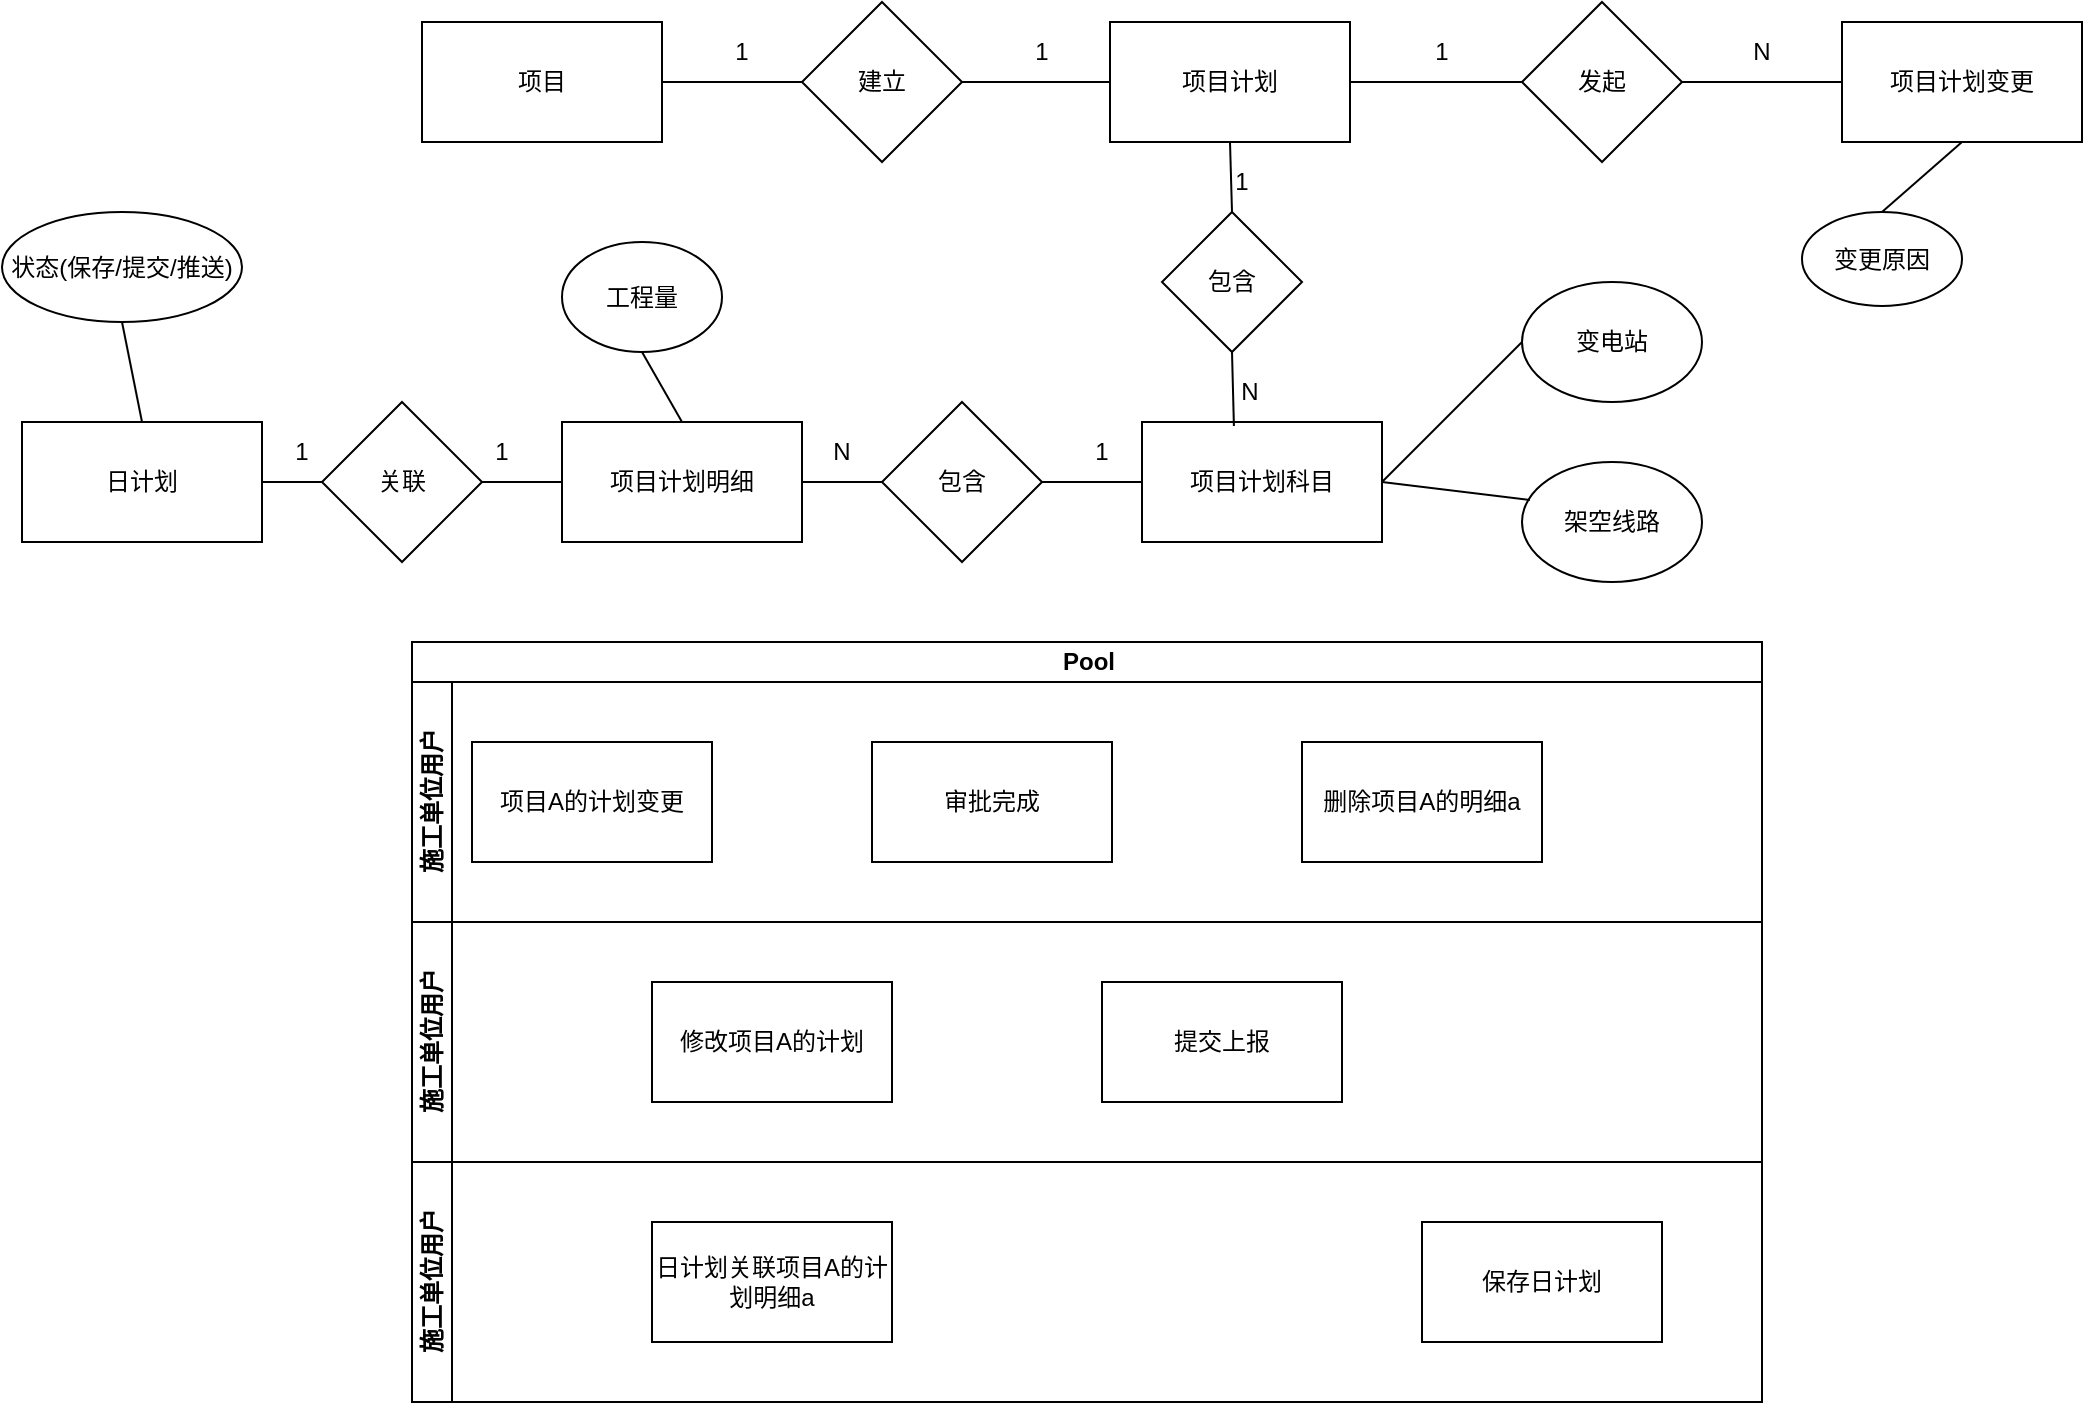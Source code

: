 <mxfile version="20.6.2" type="github">
  <diagram id="abNzKJLqWQID4t4JEP3C" name="第 1 页">
    <mxGraphModel dx="2249" dy="786" grid="1" gridSize="10" guides="1" tooltips="1" connect="1" arrows="1" fold="1" page="1" pageScale="1" pageWidth="827" pageHeight="1169" math="0" shadow="0">
      <root>
        <mxCell id="0" />
        <mxCell id="1" parent="0" />
        <mxCell id="cqH3TrxhOupi_7AMvYz1-10" value="日计划" style="rounded=0;whiteSpace=wrap;html=1;" vertex="1" parent="1">
          <mxGeometry x="-230" y="250" width="120" height="60" as="geometry" />
        </mxCell>
        <mxCell id="cqH3TrxhOupi_7AMvYz1-11" value="项目计划" style="rounded=0;whiteSpace=wrap;html=1;" vertex="1" parent="1">
          <mxGeometry x="314" y="50" width="120" height="60" as="geometry" />
        </mxCell>
        <mxCell id="cqH3TrxhOupi_7AMvYz1-12" value="项目计划变更" style="rounded=0;whiteSpace=wrap;html=1;" vertex="1" parent="1">
          <mxGeometry x="680" y="50" width="120" height="60" as="geometry" />
        </mxCell>
        <mxCell id="cqH3TrxhOupi_7AMvYz1-13" value="项目计划明细" style="rounded=0;whiteSpace=wrap;html=1;" vertex="1" parent="1">
          <mxGeometry x="40" y="250" width="120" height="60" as="geometry" />
        </mxCell>
        <mxCell id="cqH3TrxhOupi_7AMvYz1-15" value="发起" style="rhombus;whiteSpace=wrap;html=1;" vertex="1" parent="1">
          <mxGeometry x="520" y="40" width="80" height="80" as="geometry" />
        </mxCell>
        <mxCell id="cqH3TrxhOupi_7AMvYz1-16" value="" style="endArrow=none;html=1;rounded=0;exitX=1;exitY=0.5;exitDx=0;exitDy=0;" edge="1" parent="1" source="cqH3TrxhOupi_7AMvYz1-11" target="cqH3TrxhOupi_7AMvYz1-15">
          <mxGeometry width="50" height="50" relative="1" as="geometry">
            <mxPoint x="710" y="350" as="sourcePoint" />
            <mxPoint x="760" y="300" as="targetPoint" />
          </mxGeometry>
        </mxCell>
        <mxCell id="cqH3TrxhOupi_7AMvYz1-17" value="" style="endArrow=none;html=1;rounded=0;exitX=1;exitY=0.5;exitDx=0;exitDy=0;entryX=0;entryY=0.5;entryDx=0;entryDy=0;" edge="1" parent="1" source="cqH3TrxhOupi_7AMvYz1-15" target="cqH3TrxhOupi_7AMvYz1-12">
          <mxGeometry width="50" height="50" relative="1" as="geometry">
            <mxPoint x="670" y="240" as="sourcePoint" />
            <mxPoint x="720" y="190" as="targetPoint" />
          </mxGeometry>
        </mxCell>
        <mxCell id="cqH3TrxhOupi_7AMvYz1-18" value="项目" style="rounded=0;whiteSpace=wrap;html=1;" vertex="1" parent="1">
          <mxGeometry x="-30" y="50" width="120" height="60" as="geometry" />
        </mxCell>
        <mxCell id="cqH3TrxhOupi_7AMvYz1-19" value="建立" style="rhombus;whiteSpace=wrap;html=1;" vertex="1" parent="1">
          <mxGeometry x="160" y="40" width="80" height="80" as="geometry" />
        </mxCell>
        <mxCell id="cqH3TrxhOupi_7AMvYz1-20" value="" style="endArrow=none;html=1;rounded=0;exitX=1;exitY=0.5;exitDx=0;exitDy=0;entryX=0;entryY=0.5;entryDx=0;entryDy=0;" edge="1" parent="1" source="cqH3TrxhOupi_7AMvYz1-19" target="cqH3TrxhOupi_7AMvYz1-11">
          <mxGeometry width="50" height="50" relative="1" as="geometry">
            <mxPoint x="480" y="230" as="sourcePoint" />
            <mxPoint x="530" y="180" as="targetPoint" />
          </mxGeometry>
        </mxCell>
        <mxCell id="cqH3TrxhOupi_7AMvYz1-21" value="" style="endArrow=none;html=1;rounded=0;exitX=1;exitY=0.5;exitDx=0;exitDy=0;entryX=0;entryY=0.5;entryDx=0;entryDy=0;" edge="1" parent="1" source="cqH3TrxhOupi_7AMvYz1-18" target="cqH3TrxhOupi_7AMvYz1-19">
          <mxGeometry width="50" height="50" relative="1" as="geometry">
            <mxPoint x="110" y="220" as="sourcePoint" />
            <mxPoint x="160" y="170" as="targetPoint" />
          </mxGeometry>
        </mxCell>
        <mxCell id="cqH3TrxhOupi_7AMvYz1-22" value="关联" style="rhombus;whiteSpace=wrap;html=1;" vertex="1" parent="1">
          <mxGeometry x="-80" y="240" width="80" height="80" as="geometry" />
        </mxCell>
        <mxCell id="cqH3TrxhOupi_7AMvYz1-25" value="" style="endArrow=none;html=1;rounded=0;exitX=1;exitY=0.5;exitDx=0;exitDy=0;entryX=0;entryY=0.5;entryDx=0;entryDy=0;" edge="1" parent="1" source="cqH3TrxhOupi_7AMvYz1-22" target="cqH3TrxhOupi_7AMvYz1-13">
          <mxGeometry width="50" height="50" relative="1" as="geometry">
            <mxPoint x="230" y="450" as="sourcePoint" />
            <mxPoint x="310" y="320" as="targetPoint" />
          </mxGeometry>
        </mxCell>
        <mxCell id="cqH3TrxhOupi_7AMvYz1-26" value="" style="endArrow=none;html=1;rounded=0;exitX=1;exitY=0.5;exitDx=0;exitDy=0;entryX=0;entryY=0.5;entryDx=0;entryDy=0;" edge="1" parent="1" source="cqH3TrxhOupi_7AMvYz1-10" target="cqH3TrxhOupi_7AMvYz1-22">
          <mxGeometry width="50" height="50" relative="1" as="geometry">
            <mxPoint x="50" y="490" as="sourcePoint" />
            <mxPoint x="100" y="440" as="targetPoint" />
          </mxGeometry>
        </mxCell>
        <mxCell id="cqH3TrxhOupi_7AMvYz1-27" value="1" style="text;html=1;strokeColor=none;fillColor=none;align=center;verticalAlign=middle;whiteSpace=wrap;rounded=0;" vertex="1" parent="1">
          <mxGeometry x="100" y="50" width="60" height="30" as="geometry" />
        </mxCell>
        <mxCell id="cqH3TrxhOupi_7AMvYz1-28" value="1" style="text;html=1;strokeColor=none;fillColor=none;align=center;verticalAlign=middle;whiteSpace=wrap;rounded=0;" vertex="1" parent="1">
          <mxGeometry x="250" y="50" width="60" height="30" as="geometry" />
        </mxCell>
        <mxCell id="cqH3TrxhOupi_7AMvYz1-29" value="1" style="text;html=1;strokeColor=none;fillColor=none;align=center;verticalAlign=middle;whiteSpace=wrap;rounded=0;" vertex="1" parent="1">
          <mxGeometry x="450" y="50" width="60" height="30" as="geometry" />
        </mxCell>
        <mxCell id="cqH3TrxhOupi_7AMvYz1-30" value="N" style="text;html=1;strokeColor=none;fillColor=none;align=center;verticalAlign=middle;whiteSpace=wrap;rounded=0;" vertex="1" parent="1">
          <mxGeometry x="610" y="50" width="60" height="30" as="geometry" />
        </mxCell>
        <mxCell id="cqH3TrxhOupi_7AMvYz1-36" value="N" style="text;html=1;strokeColor=none;fillColor=none;align=center;verticalAlign=middle;whiteSpace=wrap;rounded=0;" vertex="1" parent="1">
          <mxGeometry x="354" y="220" width="60" height="30" as="geometry" />
        </mxCell>
        <mxCell id="cqH3TrxhOupi_7AMvYz1-37" value="项目计划科目" style="rounded=0;whiteSpace=wrap;html=1;" vertex="1" parent="1">
          <mxGeometry x="330" y="250" width="120" height="60" as="geometry" />
        </mxCell>
        <mxCell id="cqH3TrxhOupi_7AMvYz1-39" value="包含" style="rhombus;whiteSpace=wrap;html=1;" vertex="1" parent="1">
          <mxGeometry x="340" y="145" width="70" height="70" as="geometry" />
        </mxCell>
        <mxCell id="cqH3TrxhOupi_7AMvYz1-42" value="" style="endArrow=none;html=1;rounded=0;exitX=0.5;exitY=1;exitDx=0;exitDy=0;entryX=0.5;entryY=0;entryDx=0;entryDy=0;" edge="1" parent="1" source="cqH3TrxhOupi_7AMvYz1-11" target="cqH3TrxhOupi_7AMvYz1-39">
          <mxGeometry width="50" height="50" relative="1" as="geometry">
            <mxPoint x="370" y="280" as="sourcePoint" />
            <mxPoint x="420" y="230" as="targetPoint" />
          </mxGeometry>
        </mxCell>
        <mxCell id="cqH3TrxhOupi_7AMvYz1-46" value="1" style="text;html=1;strokeColor=none;fillColor=none;align=center;verticalAlign=middle;whiteSpace=wrap;rounded=0;" vertex="1" parent="1">
          <mxGeometry x="350" y="115" width="60" height="30" as="geometry" />
        </mxCell>
        <mxCell id="cqH3TrxhOupi_7AMvYz1-48" value="变电站" style="ellipse;whiteSpace=wrap;html=1;" vertex="1" parent="1">
          <mxGeometry x="520" y="180" width="90" height="60" as="geometry" />
        </mxCell>
        <mxCell id="cqH3TrxhOupi_7AMvYz1-49" value="架空线路" style="ellipse;whiteSpace=wrap;html=1;" vertex="1" parent="1">
          <mxGeometry x="520" y="270" width="90" height="60" as="geometry" />
        </mxCell>
        <mxCell id="cqH3TrxhOupi_7AMvYz1-50" value="" style="endArrow=none;html=1;rounded=0;exitX=1;exitY=0.5;exitDx=0;exitDy=0;entryX=0;entryY=0.5;entryDx=0;entryDy=0;" edge="1" parent="1" source="cqH3TrxhOupi_7AMvYz1-37" target="cqH3TrxhOupi_7AMvYz1-48">
          <mxGeometry width="50" height="50" relative="1" as="geometry">
            <mxPoint x="560" y="390" as="sourcePoint" />
            <mxPoint x="610" y="340" as="targetPoint" />
          </mxGeometry>
        </mxCell>
        <mxCell id="cqH3TrxhOupi_7AMvYz1-51" value="" style="endArrow=none;html=1;rounded=0;exitX=1;exitY=0.5;exitDx=0;exitDy=0;entryX=0.044;entryY=0.317;entryDx=0;entryDy=0;entryPerimeter=0;" edge="1" parent="1" source="cqH3TrxhOupi_7AMvYz1-37" target="cqH3TrxhOupi_7AMvYz1-49">
          <mxGeometry width="50" height="50" relative="1" as="geometry">
            <mxPoint x="680" y="420" as="sourcePoint" />
            <mxPoint x="730" y="370" as="targetPoint" />
          </mxGeometry>
        </mxCell>
        <mxCell id="cqH3TrxhOupi_7AMvYz1-55" value="包含" style="rhombus;whiteSpace=wrap;html=1;" vertex="1" parent="1">
          <mxGeometry x="200" y="240" width="80" height="80" as="geometry" />
        </mxCell>
        <mxCell id="cqH3TrxhOupi_7AMvYz1-58" value="" style="endArrow=none;html=1;rounded=0;exitX=1;exitY=0.5;exitDx=0;exitDy=0;entryX=0;entryY=0.5;entryDx=0;entryDy=0;" edge="1" parent="1" source="cqH3TrxhOupi_7AMvYz1-55" target="cqH3TrxhOupi_7AMvYz1-37">
          <mxGeometry width="50" height="50" relative="1" as="geometry">
            <mxPoint x="410" y="450" as="sourcePoint" />
            <mxPoint x="460" y="400" as="targetPoint" />
          </mxGeometry>
        </mxCell>
        <mxCell id="cqH3TrxhOupi_7AMvYz1-59" value="" style="endArrow=none;html=1;rounded=0;exitX=1;exitY=0.5;exitDx=0;exitDy=0;entryX=0;entryY=0.5;entryDx=0;entryDy=0;" edge="1" parent="1" source="cqH3TrxhOupi_7AMvYz1-13" target="cqH3TrxhOupi_7AMvYz1-55">
          <mxGeometry width="50" height="50" relative="1" as="geometry">
            <mxPoint x="410" y="430" as="sourcePoint" />
            <mxPoint x="460" y="380" as="targetPoint" />
          </mxGeometry>
        </mxCell>
        <mxCell id="cqH3TrxhOupi_7AMvYz1-63" value="" style="endArrow=none;html=1;rounded=0;exitX=0.5;exitY=1;exitDx=0;exitDy=0;entryX=0.383;entryY=0.033;entryDx=0;entryDy=0;entryPerimeter=0;" edge="1" parent="1" source="cqH3TrxhOupi_7AMvYz1-39" target="cqH3TrxhOupi_7AMvYz1-37">
          <mxGeometry width="50" height="50" relative="1" as="geometry">
            <mxPoint x="440" y="190" as="sourcePoint" />
            <mxPoint x="490" y="140" as="targetPoint" />
          </mxGeometry>
        </mxCell>
        <mxCell id="cqH3TrxhOupi_7AMvYz1-64" value="1" style="text;html=1;strokeColor=none;fillColor=none;align=center;verticalAlign=middle;whiteSpace=wrap;rounded=0;" vertex="1" parent="1">
          <mxGeometry x="280" y="250" width="60" height="30" as="geometry" />
        </mxCell>
        <mxCell id="cqH3TrxhOupi_7AMvYz1-65" value="N" style="text;html=1;strokeColor=none;fillColor=none;align=center;verticalAlign=middle;whiteSpace=wrap;rounded=0;" vertex="1" parent="1">
          <mxGeometry x="150" y="250" width="60" height="30" as="geometry" />
        </mxCell>
        <mxCell id="cqH3TrxhOupi_7AMvYz1-66" value="1" style="text;html=1;strokeColor=none;fillColor=none;align=center;verticalAlign=middle;whiteSpace=wrap;rounded=0;" vertex="1" parent="1">
          <mxGeometry x="-20" y="250" width="60" height="30" as="geometry" />
        </mxCell>
        <mxCell id="cqH3TrxhOupi_7AMvYz1-67" value="1" style="text;html=1;strokeColor=none;fillColor=none;align=center;verticalAlign=middle;whiteSpace=wrap;rounded=0;" vertex="1" parent="1">
          <mxGeometry x="-120" y="250" width="60" height="30" as="geometry" />
        </mxCell>
        <mxCell id="cqH3TrxhOupi_7AMvYz1-96" value="Pool" style="swimlane;childLayout=stackLayout;resizeParent=1;resizeParentMax=0;horizontal=1;startSize=20;horizontalStack=0;html=1;" vertex="1" parent="1">
          <mxGeometry x="-35" y="360" width="675" height="380" as="geometry" />
        </mxCell>
        <mxCell id="cqH3TrxhOupi_7AMvYz1-97" value="施工单位用户" style="swimlane;startSize=20;horizontal=0;html=1;" vertex="1" parent="cqH3TrxhOupi_7AMvYz1-96">
          <mxGeometry y="20" width="675" height="120" as="geometry" />
        </mxCell>
        <mxCell id="cqH3TrxhOupi_7AMvYz1-73" value="项目A的计划变更" style="rounded=0;whiteSpace=wrap;html=1;" vertex="1" parent="cqH3TrxhOupi_7AMvYz1-97">
          <mxGeometry x="30" y="30" width="120" height="60" as="geometry" />
        </mxCell>
        <mxCell id="cqH3TrxhOupi_7AMvYz1-86" value="审批完成" style="rounded=0;whiteSpace=wrap;html=1;" vertex="1" parent="cqH3TrxhOupi_7AMvYz1-97">
          <mxGeometry x="230" y="30" width="120" height="60" as="geometry" />
        </mxCell>
        <mxCell id="cqH3TrxhOupi_7AMvYz1-87" value="删除项目A的明细a" style="rounded=0;whiteSpace=wrap;html=1;" vertex="1" parent="cqH3TrxhOupi_7AMvYz1-97">
          <mxGeometry x="445" y="30" width="120" height="60" as="geometry" />
        </mxCell>
        <mxCell id="cqH3TrxhOupi_7AMvYz1-98" value="施工单位用户" style="swimlane;startSize=20;horizontal=0;html=1;" vertex="1" parent="cqH3TrxhOupi_7AMvYz1-96">
          <mxGeometry y="140" width="675" height="120" as="geometry" />
        </mxCell>
        <mxCell id="cqH3TrxhOupi_7AMvYz1-74" value="修改项目A的计划" style="rounded=0;whiteSpace=wrap;html=1;" vertex="1" parent="cqH3TrxhOupi_7AMvYz1-98">
          <mxGeometry x="120" y="30" width="120" height="60" as="geometry" />
        </mxCell>
        <mxCell id="cqH3TrxhOupi_7AMvYz1-100" value="提交上报" style="rounded=0;whiteSpace=wrap;html=1;" vertex="1" parent="cqH3TrxhOupi_7AMvYz1-98">
          <mxGeometry x="345" y="30" width="120" height="60" as="geometry" />
        </mxCell>
        <mxCell id="cqH3TrxhOupi_7AMvYz1-101" value="施工单位用户" style="swimlane;startSize=20;horizontal=0;html=1;" vertex="1" parent="cqH3TrxhOupi_7AMvYz1-96">
          <mxGeometry y="260" width="675" height="120" as="geometry" />
        </mxCell>
        <mxCell id="cqH3TrxhOupi_7AMvYz1-102" value="日计划关联项目A的计划明细a" style="rounded=0;whiteSpace=wrap;html=1;" vertex="1" parent="cqH3TrxhOupi_7AMvYz1-101">
          <mxGeometry x="120" y="30" width="120" height="60" as="geometry" />
        </mxCell>
        <mxCell id="cqH3TrxhOupi_7AMvYz1-103" value="保存日计划" style="rounded=0;whiteSpace=wrap;html=1;" vertex="1" parent="cqH3TrxhOupi_7AMvYz1-101">
          <mxGeometry x="505" y="30" width="120" height="60" as="geometry" />
        </mxCell>
        <mxCell id="cqH3TrxhOupi_7AMvYz1-105" value="状态(保存/提交/推送)" style="ellipse;whiteSpace=wrap;html=1;" vertex="1" parent="1">
          <mxGeometry x="-240" y="145" width="120" height="55" as="geometry" />
        </mxCell>
        <mxCell id="cqH3TrxhOupi_7AMvYz1-107" value="" style="endArrow=none;html=1;rounded=0;exitX=0.5;exitY=0;exitDx=0;exitDy=0;entryX=0.5;entryY=1;entryDx=0;entryDy=0;" edge="1" parent="1" source="cqH3TrxhOupi_7AMvYz1-10" target="cqH3TrxhOupi_7AMvYz1-105">
          <mxGeometry width="50" height="50" relative="1" as="geometry">
            <mxPoint x="-130" y="180" as="sourcePoint" />
            <mxPoint x="-80" y="130" as="targetPoint" />
          </mxGeometry>
        </mxCell>
        <mxCell id="cqH3TrxhOupi_7AMvYz1-110" value="工程量" style="ellipse;whiteSpace=wrap;html=1;" vertex="1" parent="1">
          <mxGeometry x="40" y="160" width="80" height="55" as="geometry" />
        </mxCell>
        <mxCell id="cqH3TrxhOupi_7AMvYz1-111" value="" style="endArrow=none;html=1;rounded=0;exitX=0.5;exitY=0;exitDx=0;exitDy=0;entryX=0.5;entryY=1;entryDx=0;entryDy=0;" edge="1" parent="1" source="cqH3TrxhOupi_7AMvYz1-13" target="cqH3TrxhOupi_7AMvYz1-110">
          <mxGeometry width="50" height="50" relative="1" as="geometry">
            <mxPoint x="160" y="210" as="sourcePoint" />
            <mxPoint x="210" y="160" as="targetPoint" />
          </mxGeometry>
        </mxCell>
        <mxCell id="cqH3TrxhOupi_7AMvYz1-112" value="变更原因" style="ellipse;whiteSpace=wrap;html=1;" vertex="1" parent="1">
          <mxGeometry x="660" y="145" width="80" height="47" as="geometry" />
        </mxCell>
        <mxCell id="cqH3TrxhOupi_7AMvYz1-113" value="" style="endArrow=none;html=1;rounded=0;exitX=0.5;exitY=1;exitDx=0;exitDy=0;entryX=0.5;entryY=0;entryDx=0;entryDy=0;" edge="1" parent="1" source="cqH3TrxhOupi_7AMvYz1-12" target="cqH3TrxhOupi_7AMvYz1-112">
          <mxGeometry width="50" height="50" relative="1" as="geometry">
            <mxPoint x="740" y="310" as="sourcePoint" />
            <mxPoint x="790" y="260" as="targetPoint" />
          </mxGeometry>
        </mxCell>
      </root>
    </mxGraphModel>
  </diagram>
</mxfile>
